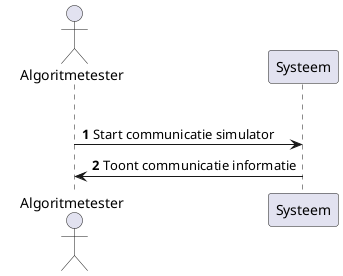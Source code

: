 @startuml

autonumber
actor "Algoritmetester" as AT
participant "Systeem" as sys

alt 
AT -> sys : Start communicatie simulator
AT <- sys : Toont communicatie informatie

@enduml